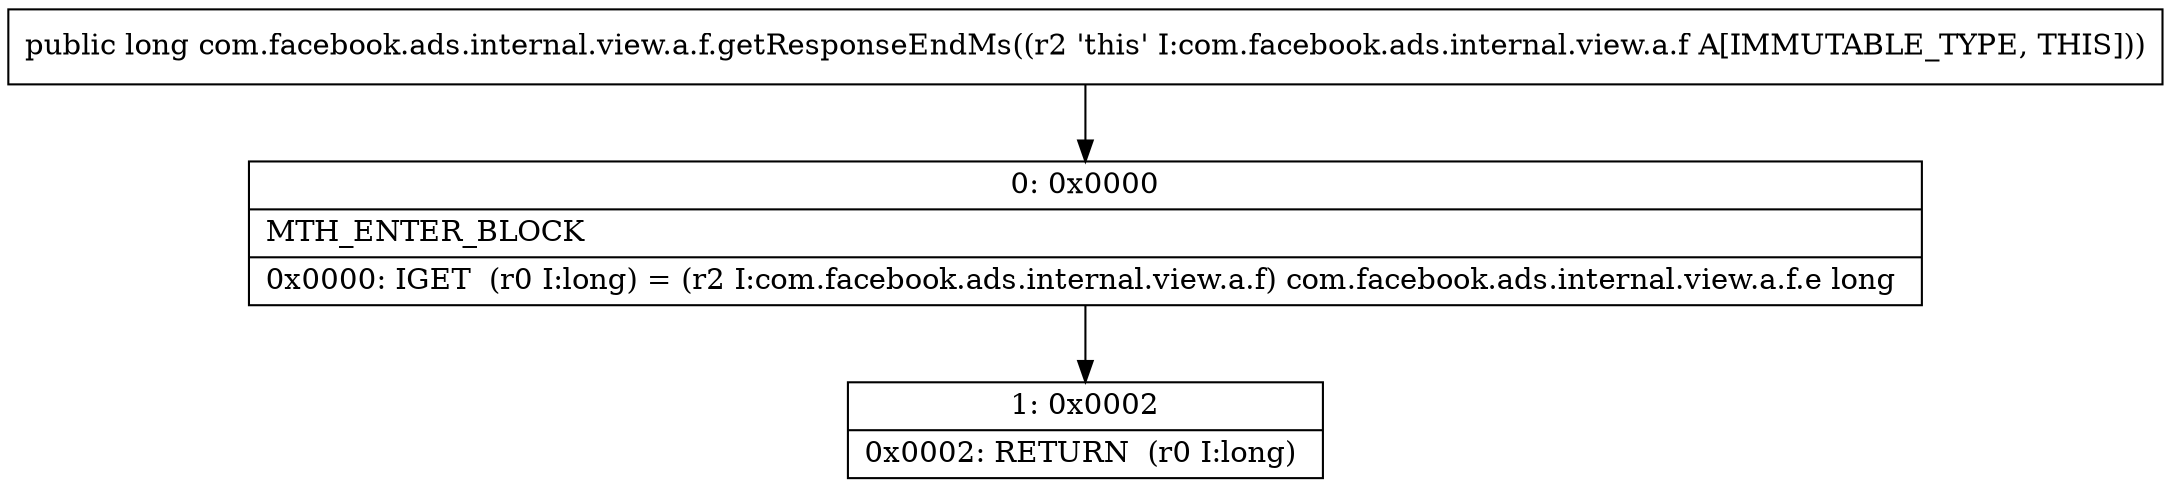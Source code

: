 digraph "CFG forcom.facebook.ads.internal.view.a.f.getResponseEndMs()J" {
Node_0 [shape=record,label="{0\:\ 0x0000|MTH_ENTER_BLOCK\l|0x0000: IGET  (r0 I:long) = (r2 I:com.facebook.ads.internal.view.a.f) com.facebook.ads.internal.view.a.f.e long \l}"];
Node_1 [shape=record,label="{1\:\ 0x0002|0x0002: RETURN  (r0 I:long) \l}"];
MethodNode[shape=record,label="{public long com.facebook.ads.internal.view.a.f.getResponseEndMs((r2 'this' I:com.facebook.ads.internal.view.a.f A[IMMUTABLE_TYPE, THIS])) }"];
MethodNode -> Node_0;
Node_0 -> Node_1;
}

